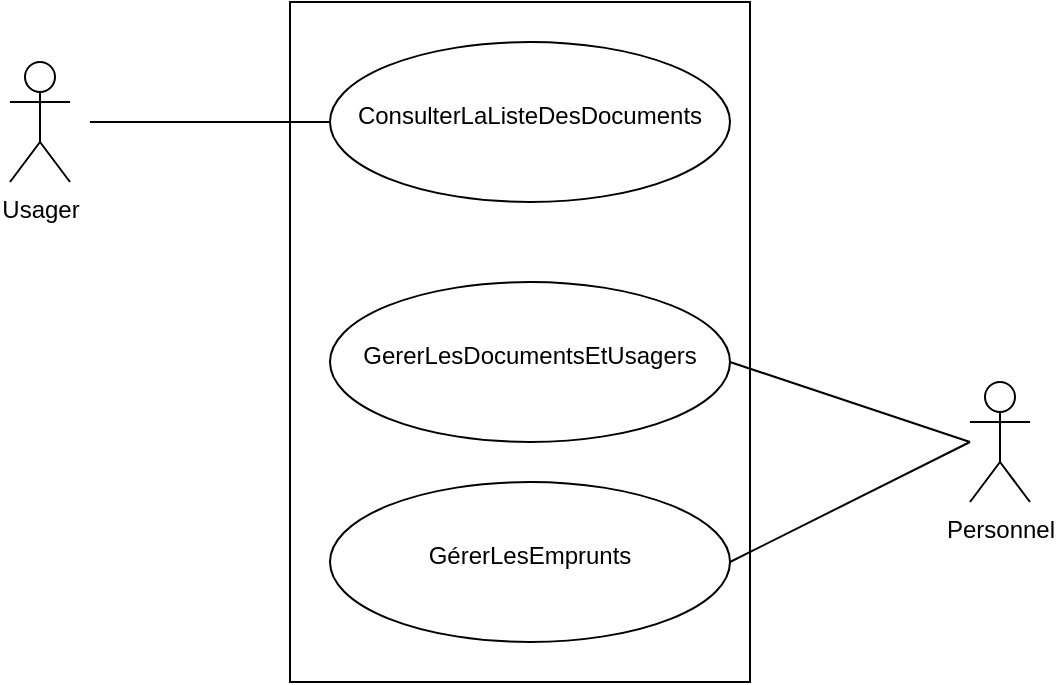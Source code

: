 <mxfile version="20.8.16" type="device"><diagram name="Page-1" id="TucJpf1WzLXpM3vg69fH"><mxGraphModel dx="937" dy="581" grid="1" gridSize="10" guides="1" tooltips="1" connect="1" arrows="1" fold="1" page="1" pageScale="1" pageWidth="850" pageHeight="1100" math="0" shadow="0"><root><mxCell id="0"/><mxCell id="1" parent="0"/><mxCell id="lXTZxz5DnIVMn4hIMHGp-23" value="" style="rounded=0;whiteSpace=wrap;html=1;" parent="1" vertex="1"><mxGeometry x="260" y="180" width="230" height="340" as="geometry"/></mxCell><mxCell id="lXTZxz5DnIVMn4hIMHGp-2" value="&lt;div&gt;Personnel&lt;/div&gt;" style="shape=umlActor;verticalLabelPosition=bottom;verticalAlign=top;html=1;outlineConnect=0;" parent="1" vertex="1"><mxGeometry x="600" y="370" width="30" height="60" as="geometry"/></mxCell><mxCell id="lXTZxz5DnIVMn4hIMHGp-3" value="&lt;div&gt;Usager&lt;/div&gt;" style="shape=umlActor;verticalLabelPosition=bottom;verticalAlign=top;html=1;outlineConnect=0;" parent="1" vertex="1"><mxGeometry x="120" y="210" width="30" height="60" as="geometry"/></mxCell><mxCell id="lXTZxz5DnIVMn4hIMHGp-6" value="" style="ellipse;whiteSpace=wrap;html=1;" parent="1" vertex="1"><mxGeometry x="280" y="200" width="200" height="80" as="geometry"/></mxCell><mxCell id="lXTZxz5DnIVMn4hIMHGp-7" value="&lt;div&gt;ConsulterLaListeDesDocuments&lt;/div&gt;&lt;div&gt;&lt;br&gt;&lt;/div&gt;" style="text;html=1;strokeColor=none;fillColor=none;align=center;verticalAlign=top;whiteSpace=wrap;rounded=0;" parent="1" vertex="1"><mxGeometry x="280" y="222.5" width="200" height="35" as="geometry"/></mxCell><mxCell id="lXTZxz5DnIVMn4hIMHGp-11" value="" style="ellipse;whiteSpace=wrap;html=1;" parent="1" vertex="1"><mxGeometry x="280" y="320" width="200" height="80" as="geometry"/></mxCell><mxCell id="lXTZxz5DnIVMn4hIMHGp-12" value="GererLesDocumentsEtUsagers" style="text;html=1;strokeColor=none;fillColor=none;align=center;verticalAlign=top;whiteSpace=wrap;rounded=0;" parent="1" vertex="1"><mxGeometry x="280" y="342.5" width="200" height="35" as="geometry"/></mxCell><mxCell id="lXTZxz5DnIVMn4hIMHGp-14" value="" style="ellipse;whiteSpace=wrap;html=1;" parent="1" vertex="1"><mxGeometry x="280" y="420" width="200" height="80" as="geometry"/></mxCell><mxCell id="lXTZxz5DnIVMn4hIMHGp-15" value="&lt;div&gt;GérerLesEmprunts&lt;/div&gt;" style="text;html=1;strokeColor=none;fillColor=none;align=center;verticalAlign=top;whiteSpace=wrap;rounded=0;" parent="1" vertex="1"><mxGeometry x="280" y="442.5" width="200" height="35" as="geometry"/></mxCell><mxCell id="lXTZxz5DnIVMn4hIMHGp-19" value="" style="endArrow=none;html=1;rounded=0;entryX=0;entryY=0.5;entryDx=0;entryDy=0;" parent="1" target="lXTZxz5DnIVMn4hIMHGp-7" edge="1"><mxGeometry width="50" height="50" relative="1" as="geometry"><mxPoint x="160" y="240" as="sourcePoint"/><mxPoint x="230" y="222.5" as="targetPoint"/></mxGeometry></mxCell><mxCell id="lXTZxz5DnIVMn4hIMHGp-20" value="" style="endArrow=none;html=1;rounded=0;exitX=1;exitY=0.5;exitDx=0;exitDy=0;" parent="1" edge="1" source="lXTZxz5DnIVMn4hIMHGp-15"><mxGeometry width="50" height="50" relative="1" as="geometry"><mxPoint x="160" y="410" as="sourcePoint"/><mxPoint x="600" y="400" as="targetPoint"/></mxGeometry></mxCell><mxCell id="lXTZxz5DnIVMn4hIMHGp-21" value="" style="endArrow=none;html=1;rounded=0;entryX=1;entryY=0.5;entryDx=0;entryDy=0;" parent="1" target="lXTZxz5DnIVMn4hIMHGp-12" edge="1"><mxGeometry width="50" height="50" relative="1" as="geometry"><mxPoint x="600" y="400" as="sourcePoint"/><mxPoint x="210" y="360" as="targetPoint"/></mxGeometry></mxCell></root></mxGraphModel></diagram></mxfile>
